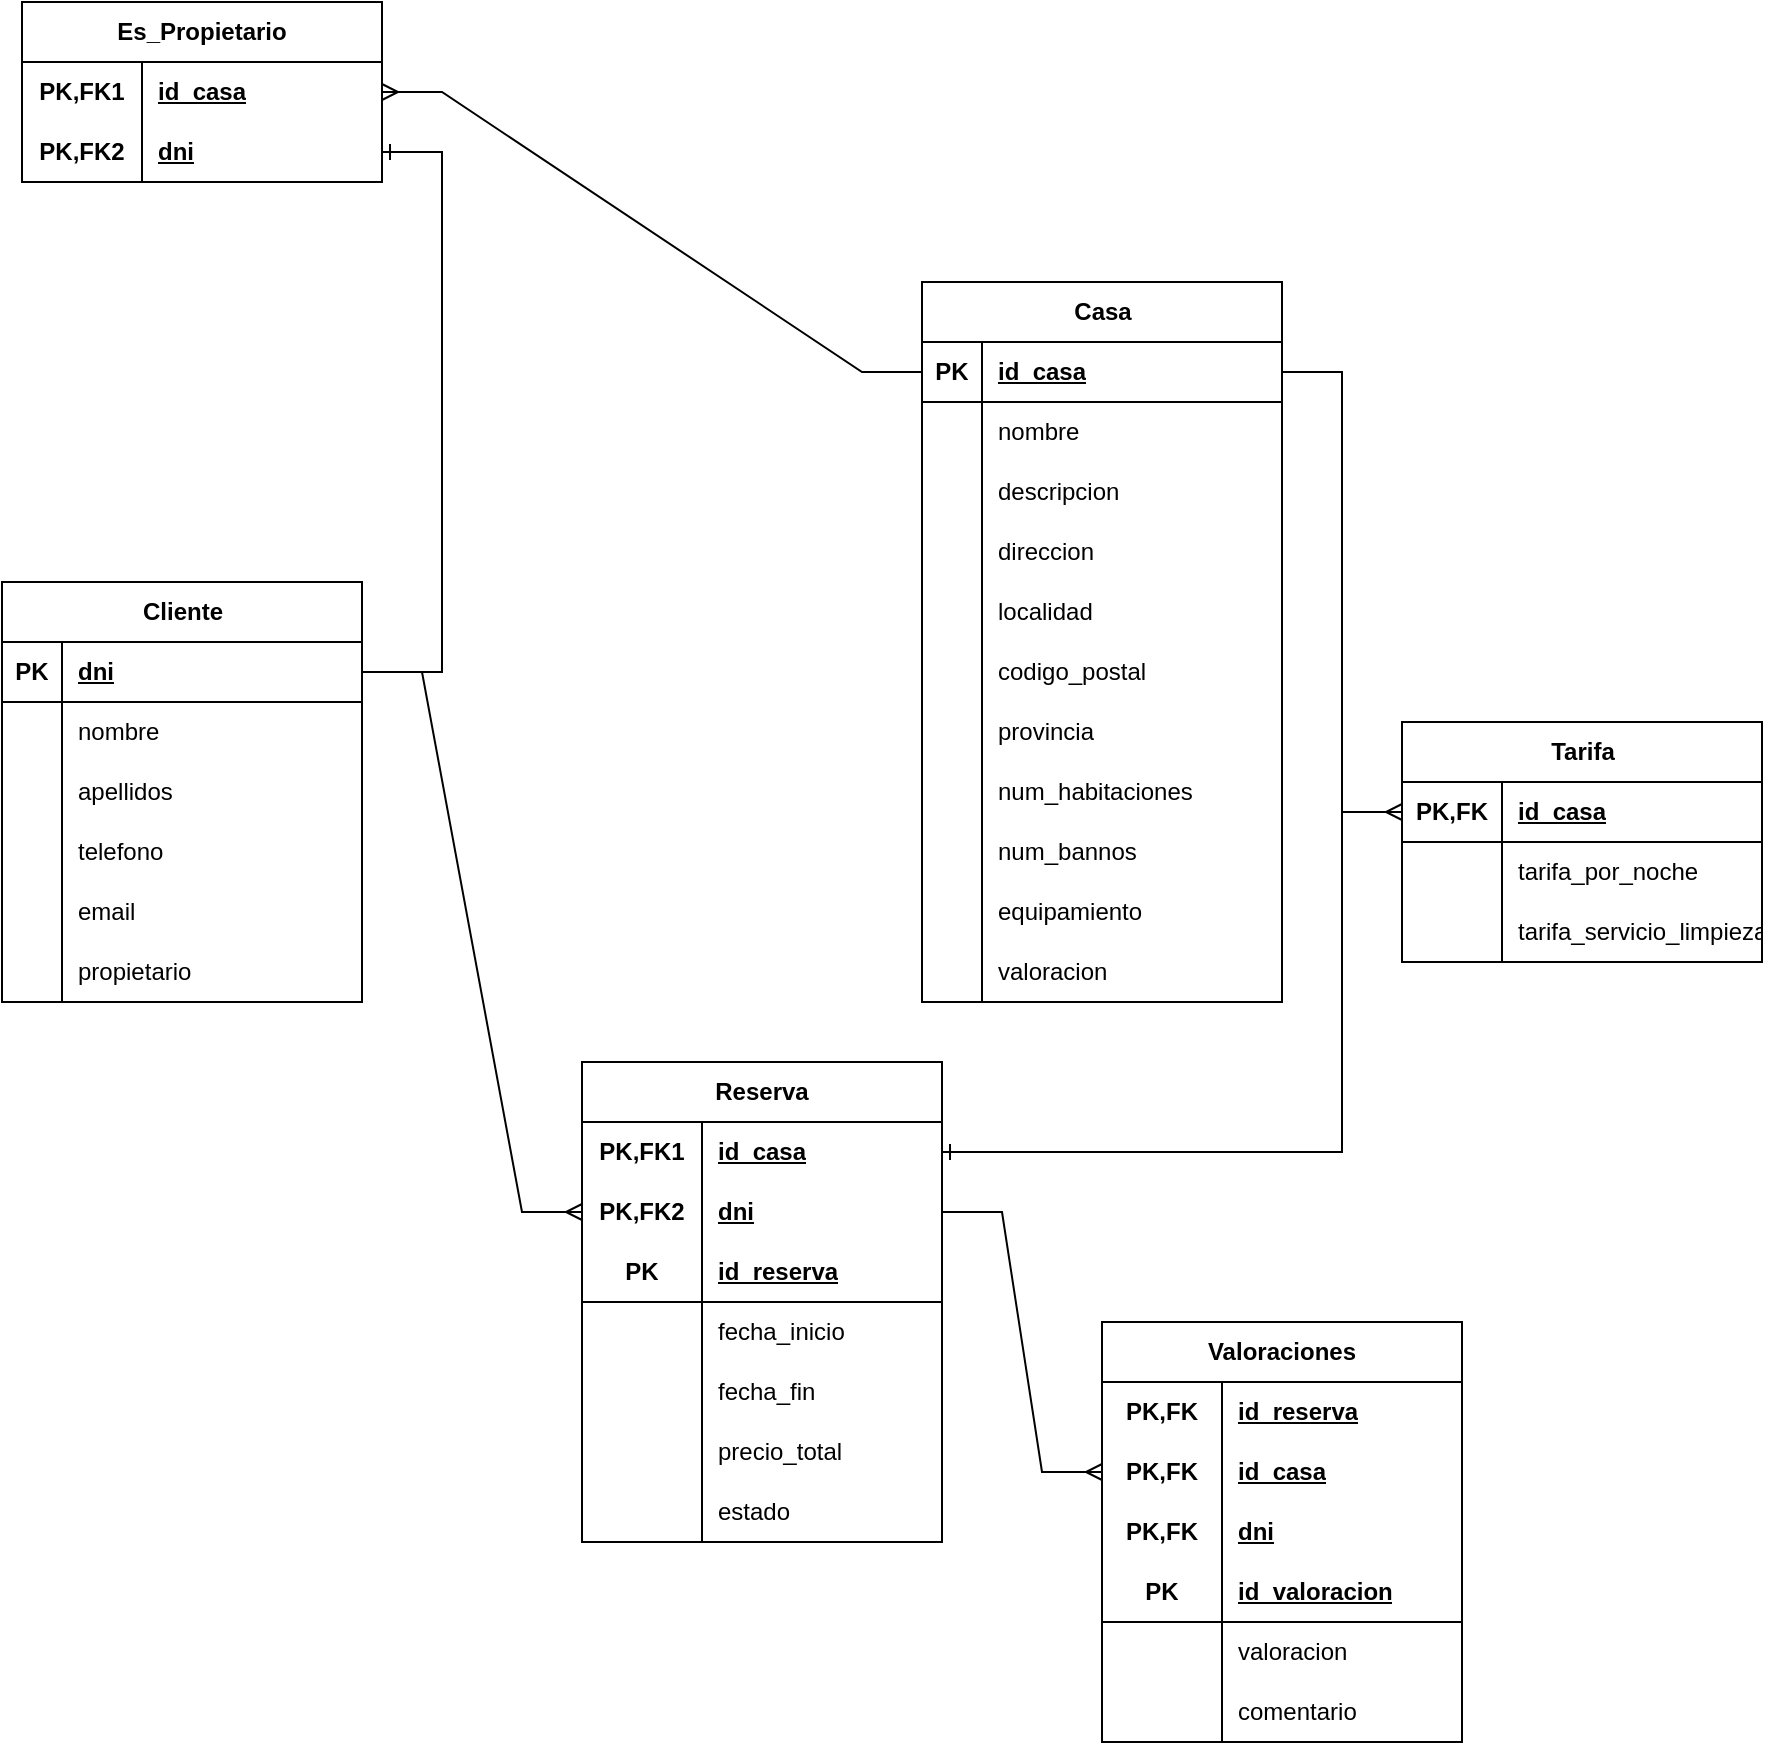 <mxfile version="23.0.2" type="device">
  <diagram name="Página-1" id="cK3RISLVa-VLF3ktdY0v">
    <mxGraphModel dx="1774" dy="1115" grid="1" gridSize="10" guides="1" tooltips="1" connect="1" arrows="1" fold="1" page="1" pageScale="1" pageWidth="827" pageHeight="1169" math="0" shadow="0">
      <root>
        <mxCell id="0" />
        <mxCell id="1" parent="0" />
        <mxCell id="OjMvJPU6dAHdpCU5_HS3-1" value="Casa" style="shape=table;startSize=30;container=1;collapsible=1;childLayout=tableLayout;fixedRows=1;rowLines=0;fontStyle=1;align=center;resizeLast=1;html=1;" vertex="1" parent="1">
          <mxGeometry x="430" y="260" width="180" height="360" as="geometry" />
        </mxCell>
        <mxCell id="OjMvJPU6dAHdpCU5_HS3-2" value="" style="shape=tableRow;horizontal=0;startSize=0;swimlaneHead=0;swimlaneBody=0;fillColor=none;collapsible=0;dropTarget=0;points=[[0,0.5],[1,0.5]];portConstraint=eastwest;top=0;left=0;right=0;bottom=1;" vertex="1" parent="OjMvJPU6dAHdpCU5_HS3-1">
          <mxGeometry y="30" width="180" height="30" as="geometry" />
        </mxCell>
        <mxCell id="OjMvJPU6dAHdpCU5_HS3-3" value="PK" style="shape=partialRectangle;connectable=0;fillColor=none;top=0;left=0;bottom=0;right=0;fontStyle=1;overflow=hidden;whiteSpace=wrap;html=1;" vertex="1" parent="OjMvJPU6dAHdpCU5_HS3-2">
          <mxGeometry width="30" height="30" as="geometry">
            <mxRectangle width="30" height="30" as="alternateBounds" />
          </mxGeometry>
        </mxCell>
        <mxCell id="OjMvJPU6dAHdpCU5_HS3-4" value="id_casa" style="shape=partialRectangle;connectable=0;fillColor=none;top=0;left=0;bottom=0;right=0;align=left;spacingLeft=6;fontStyle=5;overflow=hidden;whiteSpace=wrap;html=1;" vertex="1" parent="OjMvJPU6dAHdpCU5_HS3-2">
          <mxGeometry x="30" width="150" height="30" as="geometry">
            <mxRectangle width="150" height="30" as="alternateBounds" />
          </mxGeometry>
        </mxCell>
        <mxCell id="OjMvJPU6dAHdpCU5_HS3-5" value="" style="shape=tableRow;horizontal=0;startSize=0;swimlaneHead=0;swimlaneBody=0;fillColor=none;collapsible=0;dropTarget=0;points=[[0,0.5],[1,0.5]];portConstraint=eastwest;top=0;left=0;right=0;bottom=0;" vertex="1" parent="OjMvJPU6dAHdpCU5_HS3-1">
          <mxGeometry y="60" width="180" height="30" as="geometry" />
        </mxCell>
        <mxCell id="OjMvJPU6dAHdpCU5_HS3-6" value="" style="shape=partialRectangle;connectable=0;fillColor=none;top=0;left=0;bottom=0;right=0;editable=1;overflow=hidden;whiteSpace=wrap;html=1;" vertex="1" parent="OjMvJPU6dAHdpCU5_HS3-5">
          <mxGeometry width="30" height="30" as="geometry">
            <mxRectangle width="30" height="30" as="alternateBounds" />
          </mxGeometry>
        </mxCell>
        <mxCell id="OjMvJPU6dAHdpCU5_HS3-7" value="nombre" style="shape=partialRectangle;connectable=0;fillColor=none;top=0;left=0;bottom=0;right=0;align=left;spacingLeft=6;overflow=hidden;whiteSpace=wrap;html=1;" vertex="1" parent="OjMvJPU6dAHdpCU5_HS3-5">
          <mxGeometry x="30" width="150" height="30" as="geometry">
            <mxRectangle width="150" height="30" as="alternateBounds" />
          </mxGeometry>
        </mxCell>
        <mxCell id="OjMvJPU6dAHdpCU5_HS3-8" value="" style="shape=tableRow;horizontal=0;startSize=0;swimlaneHead=0;swimlaneBody=0;fillColor=none;collapsible=0;dropTarget=0;points=[[0,0.5],[1,0.5]];portConstraint=eastwest;top=0;left=0;right=0;bottom=0;" vertex="1" parent="OjMvJPU6dAHdpCU5_HS3-1">
          <mxGeometry y="90" width="180" height="30" as="geometry" />
        </mxCell>
        <mxCell id="OjMvJPU6dAHdpCU5_HS3-9" value="" style="shape=partialRectangle;connectable=0;fillColor=none;top=0;left=0;bottom=0;right=0;editable=1;overflow=hidden;whiteSpace=wrap;html=1;" vertex="1" parent="OjMvJPU6dAHdpCU5_HS3-8">
          <mxGeometry width="30" height="30" as="geometry">
            <mxRectangle width="30" height="30" as="alternateBounds" />
          </mxGeometry>
        </mxCell>
        <mxCell id="OjMvJPU6dAHdpCU5_HS3-10" value="descripcion" style="shape=partialRectangle;connectable=0;fillColor=none;top=0;left=0;bottom=0;right=0;align=left;spacingLeft=6;overflow=hidden;whiteSpace=wrap;html=1;" vertex="1" parent="OjMvJPU6dAHdpCU5_HS3-8">
          <mxGeometry x="30" width="150" height="30" as="geometry">
            <mxRectangle width="150" height="30" as="alternateBounds" />
          </mxGeometry>
        </mxCell>
        <mxCell id="OjMvJPU6dAHdpCU5_HS3-11" value="" style="shape=tableRow;horizontal=0;startSize=0;swimlaneHead=0;swimlaneBody=0;fillColor=none;collapsible=0;dropTarget=0;points=[[0,0.5],[1,0.5]];portConstraint=eastwest;top=0;left=0;right=0;bottom=0;" vertex="1" parent="OjMvJPU6dAHdpCU5_HS3-1">
          <mxGeometry y="120" width="180" height="30" as="geometry" />
        </mxCell>
        <mxCell id="OjMvJPU6dAHdpCU5_HS3-12" value="" style="shape=partialRectangle;connectable=0;fillColor=none;top=0;left=0;bottom=0;right=0;editable=1;overflow=hidden;whiteSpace=wrap;html=1;" vertex="1" parent="OjMvJPU6dAHdpCU5_HS3-11">
          <mxGeometry width="30" height="30" as="geometry">
            <mxRectangle width="30" height="30" as="alternateBounds" />
          </mxGeometry>
        </mxCell>
        <mxCell id="OjMvJPU6dAHdpCU5_HS3-13" value="direccion" style="shape=partialRectangle;connectable=0;fillColor=none;top=0;left=0;bottom=0;right=0;align=left;spacingLeft=6;overflow=hidden;whiteSpace=wrap;html=1;" vertex="1" parent="OjMvJPU6dAHdpCU5_HS3-11">
          <mxGeometry x="30" width="150" height="30" as="geometry">
            <mxRectangle width="150" height="30" as="alternateBounds" />
          </mxGeometry>
        </mxCell>
        <mxCell id="OjMvJPU6dAHdpCU5_HS3-14" value="" style="shape=tableRow;horizontal=0;startSize=0;swimlaneHead=0;swimlaneBody=0;fillColor=none;collapsible=0;dropTarget=0;points=[[0,0.5],[1,0.5]];portConstraint=eastwest;top=0;left=0;right=0;bottom=0;" vertex="1" parent="OjMvJPU6dAHdpCU5_HS3-1">
          <mxGeometry y="150" width="180" height="30" as="geometry" />
        </mxCell>
        <mxCell id="OjMvJPU6dAHdpCU5_HS3-15" value="" style="shape=partialRectangle;connectable=0;fillColor=none;top=0;left=0;bottom=0;right=0;editable=1;overflow=hidden;whiteSpace=wrap;html=1;" vertex="1" parent="OjMvJPU6dAHdpCU5_HS3-14">
          <mxGeometry width="30" height="30" as="geometry">
            <mxRectangle width="30" height="30" as="alternateBounds" />
          </mxGeometry>
        </mxCell>
        <mxCell id="OjMvJPU6dAHdpCU5_HS3-16" value="localidad" style="shape=partialRectangle;connectable=0;fillColor=none;top=0;left=0;bottom=0;right=0;align=left;spacingLeft=6;overflow=hidden;whiteSpace=wrap;html=1;" vertex="1" parent="OjMvJPU6dAHdpCU5_HS3-14">
          <mxGeometry x="30" width="150" height="30" as="geometry">
            <mxRectangle width="150" height="30" as="alternateBounds" />
          </mxGeometry>
        </mxCell>
        <mxCell id="OjMvJPU6dAHdpCU5_HS3-17" value="" style="shape=tableRow;horizontal=0;startSize=0;swimlaneHead=0;swimlaneBody=0;fillColor=none;collapsible=0;dropTarget=0;points=[[0,0.5],[1,0.5]];portConstraint=eastwest;top=0;left=0;right=0;bottom=0;" vertex="1" parent="OjMvJPU6dAHdpCU5_HS3-1">
          <mxGeometry y="180" width="180" height="30" as="geometry" />
        </mxCell>
        <mxCell id="OjMvJPU6dAHdpCU5_HS3-18" value="" style="shape=partialRectangle;connectable=0;fillColor=none;top=0;left=0;bottom=0;right=0;editable=1;overflow=hidden;whiteSpace=wrap;html=1;" vertex="1" parent="OjMvJPU6dAHdpCU5_HS3-17">
          <mxGeometry width="30" height="30" as="geometry">
            <mxRectangle width="30" height="30" as="alternateBounds" />
          </mxGeometry>
        </mxCell>
        <mxCell id="OjMvJPU6dAHdpCU5_HS3-19" value="codigo_postal" style="shape=partialRectangle;connectable=0;fillColor=none;top=0;left=0;bottom=0;right=0;align=left;spacingLeft=6;overflow=hidden;whiteSpace=wrap;html=1;" vertex="1" parent="OjMvJPU6dAHdpCU5_HS3-17">
          <mxGeometry x="30" width="150" height="30" as="geometry">
            <mxRectangle width="150" height="30" as="alternateBounds" />
          </mxGeometry>
        </mxCell>
        <mxCell id="OjMvJPU6dAHdpCU5_HS3-20" value="" style="shape=tableRow;horizontal=0;startSize=0;swimlaneHead=0;swimlaneBody=0;fillColor=none;collapsible=0;dropTarget=0;points=[[0,0.5],[1,0.5]];portConstraint=eastwest;top=0;left=0;right=0;bottom=0;" vertex="1" parent="OjMvJPU6dAHdpCU5_HS3-1">
          <mxGeometry y="210" width="180" height="30" as="geometry" />
        </mxCell>
        <mxCell id="OjMvJPU6dAHdpCU5_HS3-21" value="" style="shape=partialRectangle;connectable=0;fillColor=none;top=0;left=0;bottom=0;right=0;editable=1;overflow=hidden;whiteSpace=wrap;html=1;" vertex="1" parent="OjMvJPU6dAHdpCU5_HS3-20">
          <mxGeometry width="30" height="30" as="geometry">
            <mxRectangle width="30" height="30" as="alternateBounds" />
          </mxGeometry>
        </mxCell>
        <mxCell id="OjMvJPU6dAHdpCU5_HS3-22" value="provincia" style="shape=partialRectangle;connectable=0;fillColor=none;top=0;left=0;bottom=0;right=0;align=left;spacingLeft=6;overflow=hidden;whiteSpace=wrap;html=1;" vertex="1" parent="OjMvJPU6dAHdpCU5_HS3-20">
          <mxGeometry x="30" width="150" height="30" as="geometry">
            <mxRectangle width="150" height="30" as="alternateBounds" />
          </mxGeometry>
        </mxCell>
        <mxCell id="OjMvJPU6dAHdpCU5_HS3-23" value="" style="shape=tableRow;horizontal=0;startSize=0;swimlaneHead=0;swimlaneBody=0;fillColor=none;collapsible=0;dropTarget=0;points=[[0,0.5],[1,0.5]];portConstraint=eastwest;top=0;left=0;right=0;bottom=0;" vertex="1" parent="OjMvJPU6dAHdpCU5_HS3-1">
          <mxGeometry y="240" width="180" height="30" as="geometry" />
        </mxCell>
        <mxCell id="OjMvJPU6dAHdpCU5_HS3-24" value="" style="shape=partialRectangle;connectable=0;fillColor=none;top=0;left=0;bottom=0;right=0;editable=1;overflow=hidden;whiteSpace=wrap;html=1;" vertex="1" parent="OjMvJPU6dAHdpCU5_HS3-23">
          <mxGeometry width="30" height="30" as="geometry">
            <mxRectangle width="30" height="30" as="alternateBounds" />
          </mxGeometry>
        </mxCell>
        <mxCell id="OjMvJPU6dAHdpCU5_HS3-25" value="num_habitaciones" style="shape=partialRectangle;connectable=0;fillColor=none;top=0;left=0;bottom=0;right=0;align=left;spacingLeft=6;overflow=hidden;whiteSpace=wrap;html=1;" vertex="1" parent="OjMvJPU6dAHdpCU5_HS3-23">
          <mxGeometry x="30" width="150" height="30" as="geometry">
            <mxRectangle width="150" height="30" as="alternateBounds" />
          </mxGeometry>
        </mxCell>
        <mxCell id="OjMvJPU6dAHdpCU5_HS3-26" value="" style="shape=tableRow;horizontal=0;startSize=0;swimlaneHead=0;swimlaneBody=0;fillColor=none;collapsible=0;dropTarget=0;points=[[0,0.5],[1,0.5]];portConstraint=eastwest;top=0;left=0;right=0;bottom=0;" vertex="1" parent="OjMvJPU6dAHdpCU5_HS3-1">
          <mxGeometry y="270" width="180" height="30" as="geometry" />
        </mxCell>
        <mxCell id="OjMvJPU6dAHdpCU5_HS3-27" value="" style="shape=partialRectangle;connectable=0;fillColor=none;top=0;left=0;bottom=0;right=0;editable=1;overflow=hidden;whiteSpace=wrap;html=1;" vertex="1" parent="OjMvJPU6dAHdpCU5_HS3-26">
          <mxGeometry width="30" height="30" as="geometry">
            <mxRectangle width="30" height="30" as="alternateBounds" />
          </mxGeometry>
        </mxCell>
        <mxCell id="OjMvJPU6dAHdpCU5_HS3-28" value="num_bannos" style="shape=partialRectangle;connectable=0;fillColor=none;top=0;left=0;bottom=0;right=0;align=left;spacingLeft=6;overflow=hidden;whiteSpace=wrap;html=1;" vertex="1" parent="OjMvJPU6dAHdpCU5_HS3-26">
          <mxGeometry x="30" width="150" height="30" as="geometry">
            <mxRectangle width="150" height="30" as="alternateBounds" />
          </mxGeometry>
        </mxCell>
        <mxCell id="OjMvJPU6dAHdpCU5_HS3-29" value="" style="shape=tableRow;horizontal=0;startSize=0;swimlaneHead=0;swimlaneBody=0;fillColor=none;collapsible=0;dropTarget=0;points=[[0,0.5],[1,0.5]];portConstraint=eastwest;top=0;left=0;right=0;bottom=0;" vertex="1" parent="OjMvJPU6dAHdpCU5_HS3-1">
          <mxGeometry y="300" width="180" height="30" as="geometry" />
        </mxCell>
        <mxCell id="OjMvJPU6dAHdpCU5_HS3-30" value="" style="shape=partialRectangle;connectable=0;fillColor=none;top=0;left=0;bottom=0;right=0;editable=1;overflow=hidden;whiteSpace=wrap;html=1;" vertex="1" parent="OjMvJPU6dAHdpCU5_HS3-29">
          <mxGeometry width="30" height="30" as="geometry">
            <mxRectangle width="30" height="30" as="alternateBounds" />
          </mxGeometry>
        </mxCell>
        <mxCell id="OjMvJPU6dAHdpCU5_HS3-31" value="equipamiento" style="shape=partialRectangle;connectable=0;fillColor=none;top=0;left=0;bottom=0;right=0;align=left;spacingLeft=6;overflow=hidden;whiteSpace=wrap;html=1;" vertex="1" parent="OjMvJPU6dAHdpCU5_HS3-29">
          <mxGeometry x="30" width="150" height="30" as="geometry">
            <mxRectangle width="150" height="30" as="alternateBounds" />
          </mxGeometry>
        </mxCell>
        <mxCell id="OjMvJPU6dAHdpCU5_HS3-32" value="" style="shape=tableRow;horizontal=0;startSize=0;swimlaneHead=0;swimlaneBody=0;fillColor=none;collapsible=0;dropTarget=0;points=[[0,0.5],[1,0.5]];portConstraint=eastwest;top=0;left=0;right=0;bottom=0;" vertex="1" parent="OjMvJPU6dAHdpCU5_HS3-1">
          <mxGeometry y="330" width="180" height="30" as="geometry" />
        </mxCell>
        <mxCell id="OjMvJPU6dAHdpCU5_HS3-33" value="" style="shape=partialRectangle;connectable=0;fillColor=none;top=0;left=0;bottom=0;right=0;editable=1;overflow=hidden;whiteSpace=wrap;html=1;" vertex="1" parent="OjMvJPU6dAHdpCU5_HS3-32">
          <mxGeometry width="30" height="30" as="geometry">
            <mxRectangle width="30" height="30" as="alternateBounds" />
          </mxGeometry>
        </mxCell>
        <mxCell id="OjMvJPU6dAHdpCU5_HS3-34" value="valoracion" style="shape=partialRectangle;connectable=0;fillColor=none;top=0;left=0;bottom=0;right=0;align=left;spacingLeft=6;overflow=hidden;whiteSpace=wrap;html=1;" vertex="1" parent="OjMvJPU6dAHdpCU5_HS3-32">
          <mxGeometry x="30" width="150" height="30" as="geometry">
            <mxRectangle width="150" height="30" as="alternateBounds" />
          </mxGeometry>
        </mxCell>
        <mxCell id="OjMvJPU6dAHdpCU5_HS3-35" value="Cliente" style="shape=table;startSize=30;container=1;collapsible=1;childLayout=tableLayout;fixedRows=1;rowLines=0;fontStyle=1;align=center;resizeLast=1;html=1;" vertex="1" parent="1">
          <mxGeometry x="-30" y="410" width="180" height="210" as="geometry" />
        </mxCell>
        <mxCell id="OjMvJPU6dAHdpCU5_HS3-36" value="" style="shape=tableRow;horizontal=0;startSize=0;swimlaneHead=0;swimlaneBody=0;fillColor=none;collapsible=0;dropTarget=0;points=[[0,0.5],[1,0.5]];portConstraint=eastwest;top=0;left=0;right=0;bottom=1;" vertex="1" parent="OjMvJPU6dAHdpCU5_HS3-35">
          <mxGeometry y="30" width="180" height="30" as="geometry" />
        </mxCell>
        <mxCell id="OjMvJPU6dAHdpCU5_HS3-37" value="PK" style="shape=partialRectangle;connectable=0;fillColor=none;top=0;left=0;bottom=0;right=0;fontStyle=1;overflow=hidden;whiteSpace=wrap;html=1;" vertex="1" parent="OjMvJPU6dAHdpCU5_HS3-36">
          <mxGeometry width="30" height="30" as="geometry">
            <mxRectangle width="30" height="30" as="alternateBounds" />
          </mxGeometry>
        </mxCell>
        <mxCell id="OjMvJPU6dAHdpCU5_HS3-38" value="dni" style="shape=partialRectangle;connectable=0;fillColor=none;top=0;left=0;bottom=0;right=0;align=left;spacingLeft=6;fontStyle=5;overflow=hidden;whiteSpace=wrap;html=1;" vertex="1" parent="OjMvJPU6dAHdpCU5_HS3-36">
          <mxGeometry x="30" width="150" height="30" as="geometry">
            <mxRectangle width="150" height="30" as="alternateBounds" />
          </mxGeometry>
        </mxCell>
        <mxCell id="OjMvJPU6dAHdpCU5_HS3-39" value="" style="shape=tableRow;horizontal=0;startSize=0;swimlaneHead=0;swimlaneBody=0;fillColor=none;collapsible=0;dropTarget=0;points=[[0,0.5],[1,0.5]];portConstraint=eastwest;top=0;left=0;right=0;bottom=0;" vertex="1" parent="OjMvJPU6dAHdpCU5_HS3-35">
          <mxGeometry y="60" width="180" height="30" as="geometry" />
        </mxCell>
        <mxCell id="OjMvJPU6dAHdpCU5_HS3-40" value="" style="shape=partialRectangle;connectable=0;fillColor=none;top=0;left=0;bottom=0;right=0;editable=1;overflow=hidden;whiteSpace=wrap;html=1;" vertex="1" parent="OjMvJPU6dAHdpCU5_HS3-39">
          <mxGeometry width="30" height="30" as="geometry">
            <mxRectangle width="30" height="30" as="alternateBounds" />
          </mxGeometry>
        </mxCell>
        <mxCell id="OjMvJPU6dAHdpCU5_HS3-41" value="nombre" style="shape=partialRectangle;connectable=0;fillColor=none;top=0;left=0;bottom=0;right=0;align=left;spacingLeft=6;overflow=hidden;whiteSpace=wrap;html=1;" vertex="1" parent="OjMvJPU6dAHdpCU5_HS3-39">
          <mxGeometry x="30" width="150" height="30" as="geometry">
            <mxRectangle width="150" height="30" as="alternateBounds" />
          </mxGeometry>
        </mxCell>
        <mxCell id="OjMvJPU6dAHdpCU5_HS3-42" value="" style="shape=tableRow;horizontal=0;startSize=0;swimlaneHead=0;swimlaneBody=0;fillColor=none;collapsible=0;dropTarget=0;points=[[0,0.5],[1,0.5]];portConstraint=eastwest;top=0;left=0;right=0;bottom=0;" vertex="1" parent="OjMvJPU6dAHdpCU5_HS3-35">
          <mxGeometry y="90" width="180" height="30" as="geometry" />
        </mxCell>
        <mxCell id="OjMvJPU6dAHdpCU5_HS3-43" value="" style="shape=partialRectangle;connectable=0;fillColor=none;top=0;left=0;bottom=0;right=0;editable=1;overflow=hidden;whiteSpace=wrap;html=1;" vertex="1" parent="OjMvJPU6dAHdpCU5_HS3-42">
          <mxGeometry width="30" height="30" as="geometry">
            <mxRectangle width="30" height="30" as="alternateBounds" />
          </mxGeometry>
        </mxCell>
        <mxCell id="OjMvJPU6dAHdpCU5_HS3-44" value="apellidos" style="shape=partialRectangle;connectable=0;fillColor=none;top=0;left=0;bottom=0;right=0;align=left;spacingLeft=6;overflow=hidden;whiteSpace=wrap;html=1;" vertex="1" parent="OjMvJPU6dAHdpCU5_HS3-42">
          <mxGeometry x="30" width="150" height="30" as="geometry">
            <mxRectangle width="150" height="30" as="alternateBounds" />
          </mxGeometry>
        </mxCell>
        <mxCell id="OjMvJPU6dAHdpCU5_HS3-45" value="" style="shape=tableRow;horizontal=0;startSize=0;swimlaneHead=0;swimlaneBody=0;fillColor=none;collapsible=0;dropTarget=0;points=[[0,0.5],[1,0.5]];portConstraint=eastwest;top=0;left=0;right=0;bottom=0;" vertex="1" parent="OjMvJPU6dAHdpCU5_HS3-35">
          <mxGeometry y="120" width="180" height="30" as="geometry" />
        </mxCell>
        <mxCell id="OjMvJPU6dAHdpCU5_HS3-46" value="" style="shape=partialRectangle;connectable=0;fillColor=none;top=0;left=0;bottom=0;right=0;editable=1;overflow=hidden;whiteSpace=wrap;html=1;" vertex="1" parent="OjMvJPU6dAHdpCU5_HS3-45">
          <mxGeometry width="30" height="30" as="geometry">
            <mxRectangle width="30" height="30" as="alternateBounds" />
          </mxGeometry>
        </mxCell>
        <mxCell id="OjMvJPU6dAHdpCU5_HS3-47" value="telefono" style="shape=partialRectangle;connectable=0;fillColor=none;top=0;left=0;bottom=0;right=0;align=left;spacingLeft=6;overflow=hidden;whiteSpace=wrap;html=1;" vertex="1" parent="OjMvJPU6dAHdpCU5_HS3-45">
          <mxGeometry x="30" width="150" height="30" as="geometry">
            <mxRectangle width="150" height="30" as="alternateBounds" />
          </mxGeometry>
        </mxCell>
        <mxCell id="OjMvJPU6dAHdpCU5_HS3-48" value="" style="shape=tableRow;horizontal=0;startSize=0;swimlaneHead=0;swimlaneBody=0;fillColor=none;collapsible=0;dropTarget=0;points=[[0,0.5],[1,0.5]];portConstraint=eastwest;top=0;left=0;right=0;bottom=0;" vertex="1" parent="OjMvJPU6dAHdpCU5_HS3-35">
          <mxGeometry y="150" width="180" height="30" as="geometry" />
        </mxCell>
        <mxCell id="OjMvJPU6dAHdpCU5_HS3-49" value="" style="shape=partialRectangle;connectable=0;fillColor=none;top=0;left=0;bottom=0;right=0;editable=1;overflow=hidden;whiteSpace=wrap;html=1;" vertex="1" parent="OjMvJPU6dAHdpCU5_HS3-48">
          <mxGeometry width="30" height="30" as="geometry">
            <mxRectangle width="30" height="30" as="alternateBounds" />
          </mxGeometry>
        </mxCell>
        <mxCell id="OjMvJPU6dAHdpCU5_HS3-50" value="email" style="shape=partialRectangle;connectable=0;fillColor=none;top=0;left=0;bottom=0;right=0;align=left;spacingLeft=6;overflow=hidden;whiteSpace=wrap;html=1;" vertex="1" parent="OjMvJPU6dAHdpCU5_HS3-48">
          <mxGeometry x="30" width="150" height="30" as="geometry">
            <mxRectangle width="150" height="30" as="alternateBounds" />
          </mxGeometry>
        </mxCell>
        <mxCell id="OjMvJPU6dAHdpCU5_HS3-51" value="" style="shape=tableRow;horizontal=0;startSize=0;swimlaneHead=0;swimlaneBody=0;fillColor=none;collapsible=0;dropTarget=0;points=[[0,0.5],[1,0.5]];portConstraint=eastwest;top=0;left=0;right=0;bottom=0;" vertex="1" parent="OjMvJPU6dAHdpCU5_HS3-35">
          <mxGeometry y="180" width="180" height="30" as="geometry" />
        </mxCell>
        <mxCell id="OjMvJPU6dAHdpCU5_HS3-52" value="" style="shape=partialRectangle;connectable=0;fillColor=none;top=0;left=0;bottom=0;right=0;editable=1;overflow=hidden;whiteSpace=wrap;html=1;" vertex="1" parent="OjMvJPU6dAHdpCU5_HS3-51">
          <mxGeometry width="30" height="30" as="geometry">
            <mxRectangle width="30" height="30" as="alternateBounds" />
          </mxGeometry>
        </mxCell>
        <mxCell id="OjMvJPU6dAHdpCU5_HS3-53" value="propietario" style="shape=partialRectangle;connectable=0;fillColor=none;top=0;left=0;bottom=0;right=0;align=left;spacingLeft=6;overflow=hidden;whiteSpace=wrap;html=1;" vertex="1" parent="OjMvJPU6dAHdpCU5_HS3-51">
          <mxGeometry x="30" width="150" height="30" as="geometry">
            <mxRectangle width="150" height="30" as="alternateBounds" />
          </mxGeometry>
        </mxCell>
        <mxCell id="OjMvJPU6dAHdpCU5_HS3-54" value="Es_Propietario" style="shape=table;startSize=30;container=1;collapsible=1;childLayout=tableLayout;fixedRows=1;rowLines=0;fontStyle=1;align=center;resizeLast=1;html=1;whiteSpace=wrap;" vertex="1" parent="1">
          <mxGeometry x="-20" y="120" width="180" height="90" as="geometry" />
        </mxCell>
        <mxCell id="OjMvJPU6dAHdpCU5_HS3-55" value="" style="shape=tableRow;horizontal=0;startSize=0;swimlaneHead=0;swimlaneBody=0;fillColor=none;collapsible=0;dropTarget=0;points=[[0,0.5],[1,0.5]];portConstraint=eastwest;top=0;left=0;right=0;bottom=0;html=1;" vertex="1" parent="OjMvJPU6dAHdpCU5_HS3-54">
          <mxGeometry y="30" width="180" height="30" as="geometry" />
        </mxCell>
        <mxCell id="OjMvJPU6dAHdpCU5_HS3-56" value="PK,FK1" style="shape=partialRectangle;connectable=0;fillColor=none;top=0;left=0;bottom=0;right=0;fontStyle=1;overflow=hidden;html=1;whiteSpace=wrap;" vertex="1" parent="OjMvJPU6dAHdpCU5_HS3-55">
          <mxGeometry width="60" height="30" as="geometry">
            <mxRectangle width="60" height="30" as="alternateBounds" />
          </mxGeometry>
        </mxCell>
        <mxCell id="OjMvJPU6dAHdpCU5_HS3-57" value="id_casa" style="shape=partialRectangle;connectable=0;fillColor=none;top=0;left=0;bottom=0;right=0;align=left;spacingLeft=6;fontStyle=5;overflow=hidden;html=1;whiteSpace=wrap;" vertex="1" parent="OjMvJPU6dAHdpCU5_HS3-55">
          <mxGeometry x="60" width="120" height="30" as="geometry">
            <mxRectangle width="120" height="30" as="alternateBounds" />
          </mxGeometry>
        </mxCell>
        <mxCell id="OjMvJPU6dAHdpCU5_HS3-58" value="" style="shape=tableRow;horizontal=0;startSize=0;swimlaneHead=0;swimlaneBody=0;fillColor=none;collapsible=0;dropTarget=0;points=[[0,0.5],[1,0.5]];portConstraint=eastwest;top=0;left=0;right=0;bottom=1;html=1;" vertex="1" parent="OjMvJPU6dAHdpCU5_HS3-54">
          <mxGeometry y="60" width="180" height="30" as="geometry" />
        </mxCell>
        <mxCell id="OjMvJPU6dAHdpCU5_HS3-59" value="PK,FK2" style="shape=partialRectangle;connectable=0;fillColor=none;top=0;left=0;bottom=0;right=0;fontStyle=1;overflow=hidden;html=1;whiteSpace=wrap;" vertex="1" parent="OjMvJPU6dAHdpCU5_HS3-58">
          <mxGeometry width="60" height="30" as="geometry">
            <mxRectangle width="60" height="30" as="alternateBounds" />
          </mxGeometry>
        </mxCell>
        <mxCell id="OjMvJPU6dAHdpCU5_HS3-60" value="dni" style="shape=partialRectangle;connectable=0;fillColor=none;top=0;left=0;bottom=0;right=0;align=left;spacingLeft=6;fontStyle=5;overflow=hidden;html=1;whiteSpace=wrap;" vertex="1" parent="OjMvJPU6dAHdpCU5_HS3-58">
          <mxGeometry x="60" width="120" height="30" as="geometry">
            <mxRectangle width="120" height="30" as="alternateBounds" />
          </mxGeometry>
        </mxCell>
        <mxCell id="OjMvJPU6dAHdpCU5_HS3-67" value="" style="edgeStyle=entityRelationEdgeStyle;fontSize=12;html=1;endArrow=ERmany;rounded=0;" edge="1" parent="1" source="OjMvJPU6dAHdpCU5_HS3-2" target="OjMvJPU6dAHdpCU5_HS3-55">
          <mxGeometry width="100" height="100" relative="1" as="geometry">
            <mxPoint x="340" y="440" as="sourcePoint" />
            <mxPoint x="440" y="340" as="targetPoint" />
          </mxGeometry>
        </mxCell>
        <mxCell id="OjMvJPU6dAHdpCU5_HS3-68" value="" style="edgeStyle=entityRelationEdgeStyle;fontSize=12;html=1;endArrow=ERone;endFill=1;rounded=0;" edge="1" parent="1" source="OjMvJPU6dAHdpCU5_HS3-36" target="OjMvJPU6dAHdpCU5_HS3-58">
          <mxGeometry width="100" height="100" relative="1" as="geometry">
            <mxPoint x="340" y="440" as="sourcePoint" />
            <mxPoint x="440" y="340" as="targetPoint" />
          </mxGeometry>
        </mxCell>
        <mxCell id="OjMvJPU6dAHdpCU5_HS3-91" value="Tarifa" style="shape=table;startSize=30;container=1;collapsible=1;childLayout=tableLayout;fixedRows=1;rowLines=0;fontStyle=1;align=center;resizeLast=1;html=1;" vertex="1" parent="1">
          <mxGeometry x="670" y="480" width="180" height="120" as="geometry" />
        </mxCell>
        <mxCell id="OjMvJPU6dAHdpCU5_HS3-92" value="" style="shape=tableRow;horizontal=0;startSize=0;swimlaneHead=0;swimlaneBody=0;fillColor=none;collapsible=0;dropTarget=0;points=[[0,0.5],[1,0.5]];portConstraint=eastwest;top=0;left=0;right=0;bottom=1;" vertex="1" parent="OjMvJPU6dAHdpCU5_HS3-91">
          <mxGeometry y="30" width="180" height="30" as="geometry" />
        </mxCell>
        <mxCell id="OjMvJPU6dAHdpCU5_HS3-93" value="PK,FK" style="shape=partialRectangle;connectable=0;fillColor=none;top=0;left=0;bottom=0;right=0;fontStyle=1;overflow=hidden;whiteSpace=wrap;html=1;" vertex="1" parent="OjMvJPU6dAHdpCU5_HS3-92">
          <mxGeometry width="50" height="30" as="geometry">
            <mxRectangle width="50" height="30" as="alternateBounds" />
          </mxGeometry>
        </mxCell>
        <mxCell id="OjMvJPU6dAHdpCU5_HS3-94" value="id_casa" style="shape=partialRectangle;connectable=0;fillColor=none;top=0;left=0;bottom=0;right=0;align=left;spacingLeft=6;fontStyle=5;overflow=hidden;whiteSpace=wrap;html=1;" vertex="1" parent="OjMvJPU6dAHdpCU5_HS3-92">
          <mxGeometry x="50" width="130" height="30" as="geometry">
            <mxRectangle width="130" height="30" as="alternateBounds" />
          </mxGeometry>
        </mxCell>
        <mxCell id="OjMvJPU6dAHdpCU5_HS3-95" value="" style="shape=tableRow;horizontal=0;startSize=0;swimlaneHead=0;swimlaneBody=0;fillColor=none;collapsible=0;dropTarget=0;points=[[0,0.5],[1,0.5]];portConstraint=eastwest;top=0;left=0;right=0;bottom=0;" vertex="1" parent="OjMvJPU6dAHdpCU5_HS3-91">
          <mxGeometry y="60" width="180" height="30" as="geometry" />
        </mxCell>
        <mxCell id="OjMvJPU6dAHdpCU5_HS3-96" value="" style="shape=partialRectangle;connectable=0;fillColor=none;top=0;left=0;bottom=0;right=0;editable=1;overflow=hidden;whiteSpace=wrap;html=1;" vertex="1" parent="OjMvJPU6dAHdpCU5_HS3-95">
          <mxGeometry width="50" height="30" as="geometry">
            <mxRectangle width="50" height="30" as="alternateBounds" />
          </mxGeometry>
        </mxCell>
        <mxCell id="OjMvJPU6dAHdpCU5_HS3-97" value="tarifa_por_noche" style="shape=partialRectangle;connectable=0;fillColor=none;top=0;left=0;bottom=0;right=0;align=left;spacingLeft=6;overflow=hidden;whiteSpace=wrap;html=1;" vertex="1" parent="OjMvJPU6dAHdpCU5_HS3-95">
          <mxGeometry x="50" width="130" height="30" as="geometry">
            <mxRectangle width="130" height="30" as="alternateBounds" />
          </mxGeometry>
        </mxCell>
        <mxCell id="OjMvJPU6dAHdpCU5_HS3-98" value="" style="shape=tableRow;horizontal=0;startSize=0;swimlaneHead=0;swimlaneBody=0;fillColor=none;collapsible=0;dropTarget=0;points=[[0,0.5],[1,0.5]];portConstraint=eastwest;top=0;left=0;right=0;bottom=0;" vertex="1" parent="OjMvJPU6dAHdpCU5_HS3-91">
          <mxGeometry y="90" width="180" height="30" as="geometry" />
        </mxCell>
        <mxCell id="OjMvJPU6dAHdpCU5_HS3-99" value="" style="shape=partialRectangle;connectable=0;fillColor=none;top=0;left=0;bottom=0;right=0;editable=1;overflow=hidden;whiteSpace=wrap;html=1;" vertex="1" parent="OjMvJPU6dAHdpCU5_HS3-98">
          <mxGeometry width="50" height="30" as="geometry">
            <mxRectangle width="50" height="30" as="alternateBounds" />
          </mxGeometry>
        </mxCell>
        <mxCell id="OjMvJPU6dAHdpCU5_HS3-100" value="tarifa_servicio_limpieza" style="shape=partialRectangle;connectable=0;fillColor=none;top=0;left=0;bottom=0;right=0;align=left;spacingLeft=6;overflow=hidden;whiteSpace=wrap;html=1;" vertex="1" parent="OjMvJPU6dAHdpCU5_HS3-98">
          <mxGeometry x="50" width="130" height="30" as="geometry">
            <mxRectangle width="130" height="30" as="alternateBounds" />
          </mxGeometry>
        </mxCell>
        <mxCell id="OjMvJPU6dAHdpCU5_HS3-104" value="" style="edgeStyle=entityRelationEdgeStyle;fontSize=12;html=1;endArrow=ERmany;rounded=0;" edge="1" parent="1" source="OjMvJPU6dAHdpCU5_HS3-2" target="OjMvJPU6dAHdpCU5_HS3-92">
          <mxGeometry width="100" height="100" relative="1" as="geometry">
            <mxPoint x="350" y="430" as="sourcePoint" />
            <mxPoint x="450" y="330" as="targetPoint" />
          </mxGeometry>
        </mxCell>
        <mxCell id="OjMvJPU6dAHdpCU5_HS3-106" value="Reserva" style="shape=table;startSize=30;container=1;collapsible=1;childLayout=tableLayout;fixedRows=1;rowLines=0;fontStyle=1;align=center;resizeLast=1;html=1;whiteSpace=wrap;" vertex="1" parent="1">
          <mxGeometry x="260" y="650" width="180" height="240" as="geometry" />
        </mxCell>
        <mxCell id="OjMvJPU6dAHdpCU5_HS3-107" value="" style="shape=tableRow;horizontal=0;startSize=0;swimlaneHead=0;swimlaneBody=0;fillColor=none;collapsible=0;dropTarget=0;points=[[0,0.5],[1,0.5]];portConstraint=eastwest;top=0;left=0;right=0;bottom=0;html=1;" vertex="1" parent="OjMvJPU6dAHdpCU5_HS3-106">
          <mxGeometry y="30" width="180" height="30" as="geometry" />
        </mxCell>
        <mxCell id="OjMvJPU6dAHdpCU5_HS3-108" value="PK,FK1" style="shape=partialRectangle;connectable=0;fillColor=none;top=0;left=0;bottom=0;right=0;fontStyle=1;overflow=hidden;html=1;whiteSpace=wrap;" vertex="1" parent="OjMvJPU6dAHdpCU5_HS3-107">
          <mxGeometry width="60" height="30" as="geometry">
            <mxRectangle width="60" height="30" as="alternateBounds" />
          </mxGeometry>
        </mxCell>
        <mxCell id="OjMvJPU6dAHdpCU5_HS3-109" value="id_casa" style="shape=partialRectangle;connectable=0;fillColor=none;top=0;left=0;bottom=0;right=0;align=left;spacingLeft=6;fontStyle=5;overflow=hidden;html=1;whiteSpace=wrap;" vertex="1" parent="OjMvJPU6dAHdpCU5_HS3-107">
          <mxGeometry x="60" width="120" height="30" as="geometry">
            <mxRectangle width="120" height="30" as="alternateBounds" />
          </mxGeometry>
        </mxCell>
        <mxCell id="OjMvJPU6dAHdpCU5_HS3-122" value="" style="shape=tableRow;horizontal=0;startSize=0;swimlaneHead=0;swimlaneBody=0;fillColor=none;collapsible=0;dropTarget=0;points=[[0,0.5],[1,0.5]];portConstraint=eastwest;top=0;left=0;right=0;bottom=0;html=1;" vertex="1" parent="OjMvJPU6dAHdpCU5_HS3-106">
          <mxGeometry y="60" width="180" height="30" as="geometry" />
        </mxCell>
        <mxCell id="OjMvJPU6dAHdpCU5_HS3-123" value="PK,FK2" style="shape=partialRectangle;connectable=0;fillColor=none;top=0;left=0;bottom=0;right=0;fontStyle=1;overflow=hidden;html=1;whiteSpace=wrap;" vertex="1" parent="OjMvJPU6dAHdpCU5_HS3-122">
          <mxGeometry width="60" height="30" as="geometry">
            <mxRectangle width="60" height="30" as="alternateBounds" />
          </mxGeometry>
        </mxCell>
        <mxCell id="OjMvJPU6dAHdpCU5_HS3-124" value="dni" style="shape=partialRectangle;connectable=0;fillColor=none;top=0;left=0;bottom=0;right=0;align=left;spacingLeft=6;fontStyle=5;overflow=hidden;html=1;whiteSpace=wrap;" vertex="1" parent="OjMvJPU6dAHdpCU5_HS3-122">
          <mxGeometry x="60" width="120" height="30" as="geometry">
            <mxRectangle width="120" height="30" as="alternateBounds" />
          </mxGeometry>
        </mxCell>
        <mxCell id="OjMvJPU6dAHdpCU5_HS3-119" value="" style="shape=tableRow;horizontal=0;startSize=0;swimlaneHead=0;swimlaneBody=0;fillColor=none;collapsible=0;dropTarget=0;points=[[0,0.5],[1,0.5]];portConstraint=eastwest;top=0;left=0;right=0;bottom=1;html=1;" vertex="1" parent="OjMvJPU6dAHdpCU5_HS3-106">
          <mxGeometry y="90" width="180" height="30" as="geometry" />
        </mxCell>
        <mxCell id="OjMvJPU6dAHdpCU5_HS3-120" value="PK" style="shape=partialRectangle;connectable=0;fillColor=none;top=0;left=0;bottom=0;right=0;fontStyle=1;overflow=hidden;html=1;whiteSpace=wrap;" vertex="1" parent="OjMvJPU6dAHdpCU5_HS3-119">
          <mxGeometry width="60" height="30" as="geometry">
            <mxRectangle width="60" height="30" as="alternateBounds" />
          </mxGeometry>
        </mxCell>
        <mxCell id="OjMvJPU6dAHdpCU5_HS3-121" value="id_reserva" style="shape=partialRectangle;connectable=0;fillColor=none;top=0;left=0;bottom=0;right=0;align=left;spacingLeft=6;fontStyle=5;overflow=hidden;html=1;whiteSpace=wrap;" vertex="1" parent="OjMvJPU6dAHdpCU5_HS3-119">
          <mxGeometry x="60" width="120" height="30" as="geometry">
            <mxRectangle width="120" height="30" as="alternateBounds" />
          </mxGeometry>
        </mxCell>
        <mxCell id="OjMvJPU6dAHdpCU5_HS3-113" value="" style="shape=tableRow;horizontal=0;startSize=0;swimlaneHead=0;swimlaneBody=0;fillColor=none;collapsible=0;dropTarget=0;points=[[0,0.5],[1,0.5]];portConstraint=eastwest;top=0;left=0;right=0;bottom=0;html=1;" vertex="1" parent="OjMvJPU6dAHdpCU5_HS3-106">
          <mxGeometry y="120" width="180" height="30" as="geometry" />
        </mxCell>
        <mxCell id="OjMvJPU6dAHdpCU5_HS3-114" value="" style="shape=partialRectangle;connectable=0;fillColor=none;top=0;left=0;bottom=0;right=0;editable=1;overflow=hidden;html=1;whiteSpace=wrap;" vertex="1" parent="OjMvJPU6dAHdpCU5_HS3-113">
          <mxGeometry width="60" height="30" as="geometry">
            <mxRectangle width="60" height="30" as="alternateBounds" />
          </mxGeometry>
        </mxCell>
        <mxCell id="OjMvJPU6dAHdpCU5_HS3-115" value="fecha_inicio" style="shape=partialRectangle;connectable=0;fillColor=none;top=0;left=0;bottom=0;right=0;align=left;spacingLeft=6;overflow=hidden;html=1;whiteSpace=wrap;" vertex="1" parent="OjMvJPU6dAHdpCU5_HS3-113">
          <mxGeometry x="60" width="120" height="30" as="geometry">
            <mxRectangle width="120" height="30" as="alternateBounds" />
          </mxGeometry>
        </mxCell>
        <mxCell id="OjMvJPU6dAHdpCU5_HS3-116" value="" style="shape=tableRow;horizontal=0;startSize=0;swimlaneHead=0;swimlaneBody=0;fillColor=none;collapsible=0;dropTarget=0;points=[[0,0.5],[1,0.5]];portConstraint=eastwest;top=0;left=0;right=0;bottom=0;html=1;" vertex="1" parent="OjMvJPU6dAHdpCU5_HS3-106">
          <mxGeometry y="150" width="180" height="30" as="geometry" />
        </mxCell>
        <mxCell id="OjMvJPU6dAHdpCU5_HS3-117" value="" style="shape=partialRectangle;connectable=0;fillColor=none;top=0;left=0;bottom=0;right=0;editable=1;overflow=hidden;html=1;whiteSpace=wrap;" vertex="1" parent="OjMvJPU6dAHdpCU5_HS3-116">
          <mxGeometry width="60" height="30" as="geometry">
            <mxRectangle width="60" height="30" as="alternateBounds" />
          </mxGeometry>
        </mxCell>
        <mxCell id="OjMvJPU6dAHdpCU5_HS3-118" value="fecha_fin" style="shape=partialRectangle;connectable=0;fillColor=none;top=0;left=0;bottom=0;right=0;align=left;spacingLeft=6;overflow=hidden;html=1;whiteSpace=wrap;" vertex="1" parent="OjMvJPU6dAHdpCU5_HS3-116">
          <mxGeometry x="60" width="120" height="30" as="geometry">
            <mxRectangle width="120" height="30" as="alternateBounds" />
          </mxGeometry>
        </mxCell>
        <mxCell id="OjMvJPU6dAHdpCU5_HS3-125" value="" style="shape=tableRow;horizontal=0;startSize=0;swimlaneHead=0;swimlaneBody=0;fillColor=none;collapsible=0;dropTarget=0;points=[[0,0.5],[1,0.5]];portConstraint=eastwest;top=0;left=0;right=0;bottom=0;html=1;" vertex="1" parent="OjMvJPU6dAHdpCU5_HS3-106">
          <mxGeometry y="180" width="180" height="30" as="geometry" />
        </mxCell>
        <mxCell id="OjMvJPU6dAHdpCU5_HS3-126" value="" style="shape=partialRectangle;connectable=0;fillColor=none;top=0;left=0;bottom=0;right=0;editable=1;overflow=hidden;html=1;whiteSpace=wrap;" vertex="1" parent="OjMvJPU6dAHdpCU5_HS3-125">
          <mxGeometry width="60" height="30" as="geometry">
            <mxRectangle width="60" height="30" as="alternateBounds" />
          </mxGeometry>
        </mxCell>
        <mxCell id="OjMvJPU6dAHdpCU5_HS3-127" value="precio_total" style="shape=partialRectangle;connectable=0;fillColor=none;top=0;left=0;bottom=0;right=0;align=left;spacingLeft=6;overflow=hidden;html=1;whiteSpace=wrap;" vertex="1" parent="OjMvJPU6dAHdpCU5_HS3-125">
          <mxGeometry x="60" width="120" height="30" as="geometry">
            <mxRectangle width="120" height="30" as="alternateBounds" />
          </mxGeometry>
        </mxCell>
        <mxCell id="OjMvJPU6dAHdpCU5_HS3-128" value="" style="shape=tableRow;horizontal=0;startSize=0;swimlaneHead=0;swimlaneBody=0;fillColor=none;collapsible=0;dropTarget=0;points=[[0,0.5],[1,0.5]];portConstraint=eastwest;top=0;left=0;right=0;bottom=0;html=1;" vertex="1" parent="OjMvJPU6dAHdpCU5_HS3-106">
          <mxGeometry y="210" width="180" height="30" as="geometry" />
        </mxCell>
        <mxCell id="OjMvJPU6dAHdpCU5_HS3-129" value="" style="shape=partialRectangle;connectable=0;fillColor=none;top=0;left=0;bottom=0;right=0;editable=1;overflow=hidden;html=1;whiteSpace=wrap;" vertex="1" parent="OjMvJPU6dAHdpCU5_HS3-128">
          <mxGeometry width="60" height="30" as="geometry">
            <mxRectangle width="60" height="30" as="alternateBounds" />
          </mxGeometry>
        </mxCell>
        <mxCell id="OjMvJPU6dAHdpCU5_HS3-130" value="estado" style="shape=partialRectangle;connectable=0;fillColor=none;top=0;left=0;bottom=0;right=0;align=left;spacingLeft=6;overflow=hidden;html=1;whiteSpace=wrap;" vertex="1" parent="OjMvJPU6dAHdpCU5_HS3-128">
          <mxGeometry x="60" width="120" height="30" as="geometry">
            <mxRectangle width="120" height="30" as="alternateBounds" />
          </mxGeometry>
        </mxCell>
        <mxCell id="OjMvJPU6dAHdpCU5_HS3-131" value="" style="edgeStyle=entityRelationEdgeStyle;fontSize=12;html=1;endArrow=ERmany;rounded=0;" edge="1" parent="1" source="OjMvJPU6dAHdpCU5_HS3-36" target="OjMvJPU6dAHdpCU5_HS3-122">
          <mxGeometry width="100" height="100" relative="1" as="geometry">
            <mxPoint x="260" y="710" as="sourcePoint" />
            <mxPoint x="360" y="610" as="targetPoint" />
          </mxGeometry>
        </mxCell>
        <mxCell id="OjMvJPU6dAHdpCU5_HS3-132" value="" style="edgeStyle=entityRelationEdgeStyle;fontSize=12;html=1;endArrow=ERone;endFill=1;rounded=0;" edge="1" parent="1" source="OjMvJPU6dAHdpCU5_HS3-2" target="OjMvJPU6dAHdpCU5_HS3-107">
          <mxGeometry width="100" height="100" relative="1" as="geometry">
            <mxPoint x="440" y="770" as="sourcePoint" />
            <mxPoint x="540" y="670" as="targetPoint" />
          </mxGeometry>
        </mxCell>
        <mxCell id="OjMvJPU6dAHdpCU5_HS3-134" value="Valoraciones" style="shape=table;startSize=30;container=1;collapsible=1;childLayout=tableLayout;fixedRows=1;rowLines=0;fontStyle=1;align=center;resizeLast=1;html=1;whiteSpace=wrap;" vertex="1" parent="1">
          <mxGeometry x="520" y="780" width="180" height="210" as="geometry" />
        </mxCell>
        <mxCell id="OjMvJPU6dAHdpCU5_HS3-135" value="" style="shape=tableRow;horizontal=0;startSize=0;swimlaneHead=0;swimlaneBody=0;fillColor=none;collapsible=0;dropTarget=0;points=[[0,0.5],[1,0.5]];portConstraint=eastwest;top=0;left=0;right=0;bottom=0;html=1;" vertex="1" parent="OjMvJPU6dAHdpCU5_HS3-134">
          <mxGeometry y="30" width="180" height="30" as="geometry" />
        </mxCell>
        <mxCell id="OjMvJPU6dAHdpCU5_HS3-136" value="PK,FK" style="shape=partialRectangle;connectable=0;fillColor=none;top=0;left=0;bottom=0;right=0;fontStyle=1;overflow=hidden;html=1;whiteSpace=wrap;" vertex="1" parent="OjMvJPU6dAHdpCU5_HS3-135">
          <mxGeometry width="60" height="30" as="geometry">
            <mxRectangle width="60" height="30" as="alternateBounds" />
          </mxGeometry>
        </mxCell>
        <mxCell id="OjMvJPU6dAHdpCU5_HS3-137" value="id_reserva" style="shape=partialRectangle;connectable=0;fillColor=none;top=0;left=0;bottom=0;right=0;align=left;spacingLeft=6;fontStyle=5;overflow=hidden;html=1;whiteSpace=wrap;" vertex="1" parent="OjMvJPU6dAHdpCU5_HS3-135">
          <mxGeometry x="60" width="120" height="30" as="geometry">
            <mxRectangle width="120" height="30" as="alternateBounds" />
          </mxGeometry>
        </mxCell>
        <mxCell id="OjMvJPU6dAHdpCU5_HS3-147" value="" style="shape=tableRow;horizontal=0;startSize=0;swimlaneHead=0;swimlaneBody=0;fillColor=none;collapsible=0;dropTarget=0;points=[[0,0.5],[1,0.5]];portConstraint=eastwest;top=0;left=0;right=0;bottom=0;html=1;" vertex="1" parent="OjMvJPU6dAHdpCU5_HS3-134">
          <mxGeometry y="60" width="180" height="30" as="geometry" />
        </mxCell>
        <mxCell id="OjMvJPU6dAHdpCU5_HS3-148" value="PK,FK" style="shape=partialRectangle;connectable=0;fillColor=none;top=0;left=0;bottom=0;right=0;fontStyle=1;overflow=hidden;html=1;whiteSpace=wrap;" vertex="1" parent="OjMvJPU6dAHdpCU5_HS3-147">
          <mxGeometry width="60" height="30" as="geometry">
            <mxRectangle width="60" height="30" as="alternateBounds" />
          </mxGeometry>
        </mxCell>
        <mxCell id="OjMvJPU6dAHdpCU5_HS3-149" value="id_casa" style="shape=partialRectangle;connectable=0;fillColor=none;top=0;left=0;bottom=0;right=0;align=left;spacingLeft=6;fontStyle=5;overflow=hidden;html=1;whiteSpace=wrap;" vertex="1" parent="OjMvJPU6dAHdpCU5_HS3-147">
          <mxGeometry x="60" width="120" height="30" as="geometry">
            <mxRectangle width="120" height="30" as="alternateBounds" />
          </mxGeometry>
        </mxCell>
        <mxCell id="OjMvJPU6dAHdpCU5_HS3-151" value="" style="shape=tableRow;horizontal=0;startSize=0;swimlaneHead=0;swimlaneBody=0;fillColor=none;collapsible=0;dropTarget=0;points=[[0,0.5],[1,0.5]];portConstraint=eastwest;top=0;left=0;right=0;bottom=0;html=1;" vertex="1" parent="OjMvJPU6dAHdpCU5_HS3-134">
          <mxGeometry y="90" width="180" height="30" as="geometry" />
        </mxCell>
        <mxCell id="OjMvJPU6dAHdpCU5_HS3-152" value="PK,FK" style="shape=partialRectangle;connectable=0;fillColor=none;top=0;left=0;bottom=0;right=0;fontStyle=1;overflow=hidden;html=1;whiteSpace=wrap;" vertex="1" parent="OjMvJPU6dAHdpCU5_HS3-151">
          <mxGeometry width="60" height="30" as="geometry">
            <mxRectangle width="60" height="30" as="alternateBounds" />
          </mxGeometry>
        </mxCell>
        <mxCell id="OjMvJPU6dAHdpCU5_HS3-153" value="dni" style="shape=partialRectangle;connectable=0;fillColor=none;top=0;left=0;bottom=0;right=0;align=left;spacingLeft=6;fontStyle=5;overflow=hidden;html=1;whiteSpace=wrap;" vertex="1" parent="OjMvJPU6dAHdpCU5_HS3-151">
          <mxGeometry x="60" width="120" height="30" as="geometry">
            <mxRectangle width="120" height="30" as="alternateBounds" />
          </mxGeometry>
        </mxCell>
        <mxCell id="OjMvJPU6dAHdpCU5_HS3-138" value="" style="shape=tableRow;horizontal=0;startSize=0;swimlaneHead=0;swimlaneBody=0;fillColor=none;collapsible=0;dropTarget=0;points=[[0,0.5],[1,0.5]];portConstraint=eastwest;top=0;left=0;right=0;bottom=1;html=1;" vertex="1" parent="OjMvJPU6dAHdpCU5_HS3-134">
          <mxGeometry y="120" width="180" height="30" as="geometry" />
        </mxCell>
        <mxCell id="OjMvJPU6dAHdpCU5_HS3-139" value="PK" style="shape=partialRectangle;connectable=0;fillColor=none;top=0;left=0;bottom=0;right=0;fontStyle=1;overflow=hidden;html=1;whiteSpace=wrap;" vertex="1" parent="OjMvJPU6dAHdpCU5_HS3-138">
          <mxGeometry width="60" height="30" as="geometry">
            <mxRectangle width="60" height="30" as="alternateBounds" />
          </mxGeometry>
        </mxCell>
        <mxCell id="OjMvJPU6dAHdpCU5_HS3-140" value="id_valoracion" style="shape=partialRectangle;connectable=0;fillColor=none;top=0;left=0;bottom=0;right=0;align=left;spacingLeft=6;fontStyle=5;overflow=hidden;html=1;whiteSpace=wrap;" vertex="1" parent="OjMvJPU6dAHdpCU5_HS3-138">
          <mxGeometry x="60" width="120" height="30" as="geometry">
            <mxRectangle width="120" height="30" as="alternateBounds" />
          </mxGeometry>
        </mxCell>
        <mxCell id="OjMvJPU6dAHdpCU5_HS3-141" value="" style="shape=tableRow;horizontal=0;startSize=0;swimlaneHead=0;swimlaneBody=0;fillColor=none;collapsible=0;dropTarget=0;points=[[0,0.5],[1,0.5]];portConstraint=eastwest;top=0;left=0;right=0;bottom=0;html=1;" vertex="1" parent="OjMvJPU6dAHdpCU5_HS3-134">
          <mxGeometry y="150" width="180" height="30" as="geometry" />
        </mxCell>
        <mxCell id="OjMvJPU6dAHdpCU5_HS3-142" value="" style="shape=partialRectangle;connectable=0;fillColor=none;top=0;left=0;bottom=0;right=0;editable=1;overflow=hidden;html=1;whiteSpace=wrap;" vertex="1" parent="OjMvJPU6dAHdpCU5_HS3-141">
          <mxGeometry width="60" height="30" as="geometry">
            <mxRectangle width="60" height="30" as="alternateBounds" />
          </mxGeometry>
        </mxCell>
        <mxCell id="OjMvJPU6dAHdpCU5_HS3-143" value="valoracion" style="shape=partialRectangle;connectable=0;fillColor=none;top=0;left=0;bottom=0;right=0;align=left;spacingLeft=6;overflow=hidden;html=1;whiteSpace=wrap;" vertex="1" parent="OjMvJPU6dAHdpCU5_HS3-141">
          <mxGeometry x="60" width="120" height="30" as="geometry">
            <mxRectangle width="120" height="30" as="alternateBounds" />
          </mxGeometry>
        </mxCell>
        <mxCell id="OjMvJPU6dAHdpCU5_HS3-144" value="" style="shape=tableRow;horizontal=0;startSize=0;swimlaneHead=0;swimlaneBody=0;fillColor=none;collapsible=0;dropTarget=0;points=[[0,0.5],[1,0.5]];portConstraint=eastwest;top=0;left=0;right=0;bottom=0;html=1;" vertex="1" parent="OjMvJPU6dAHdpCU5_HS3-134">
          <mxGeometry y="180" width="180" height="30" as="geometry" />
        </mxCell>
        <mxCell id="OjMvJPU6dAHdpCU5_HS3-145" value="" style="shape=partialRectangle;connectable=0;fillColor=none;top=0;left=0;bottom=0;right=0;editable=1;overflow=hidden;html=1;whiteSpace=wrap;" vertex="1" parent="OjMvJPU6dAHdpCU5_HS3-144">
          <mxGeometry width="60" height="30" as="geometry">
            <mxRectangle width="60" height="30" as="alternateBounds" />
          </mxGeometry>
        </mxCell>
        <mxCell id="OjMvJPU6dAHdpCU5_HS3-146" value="comentario" style="shape=partialRectangle;connectable=0;fillColor=none;top=0;left=0;bottom=0;right=0;align=left;spacingLeft=6;overflow=hidden;html=1;whiteSpace=wrap;" vertex="1" parent="OjMvJPU6dAHdpCU5_HS3-144">
          <mxGeometry x="60" width="120" height="30" as="geometry">
            <mxRectangle width="120" height="30" as="alternateBounds" />
          </mxGeometry>
        </mxCell>
        <mxCell id="OjMvJPU6dAHdpCU5_HS3-150" value="" style="edgeStyle=entityRelationEdgeStyle;fontSize=12;html=1;endArrow=ERmany;rounded=0;" edge="1" parent="1" source="OjMvJPU6dAHdpCU5_HS3-122" target="OjMvJPU6dAHdpCU5_HS3-147">
          <mxGeometry width="100" height="100" relative="1" as="geometry">
            <mxPoint x="410" y="850" as="sourcePoint" />
            <mxPoint x="510" y="750" as="targetPoint" />
          </mxGeometry>
        </mxCell>
      </root>
    </mxGraphModel>
  </diagram>
</mxfile>

